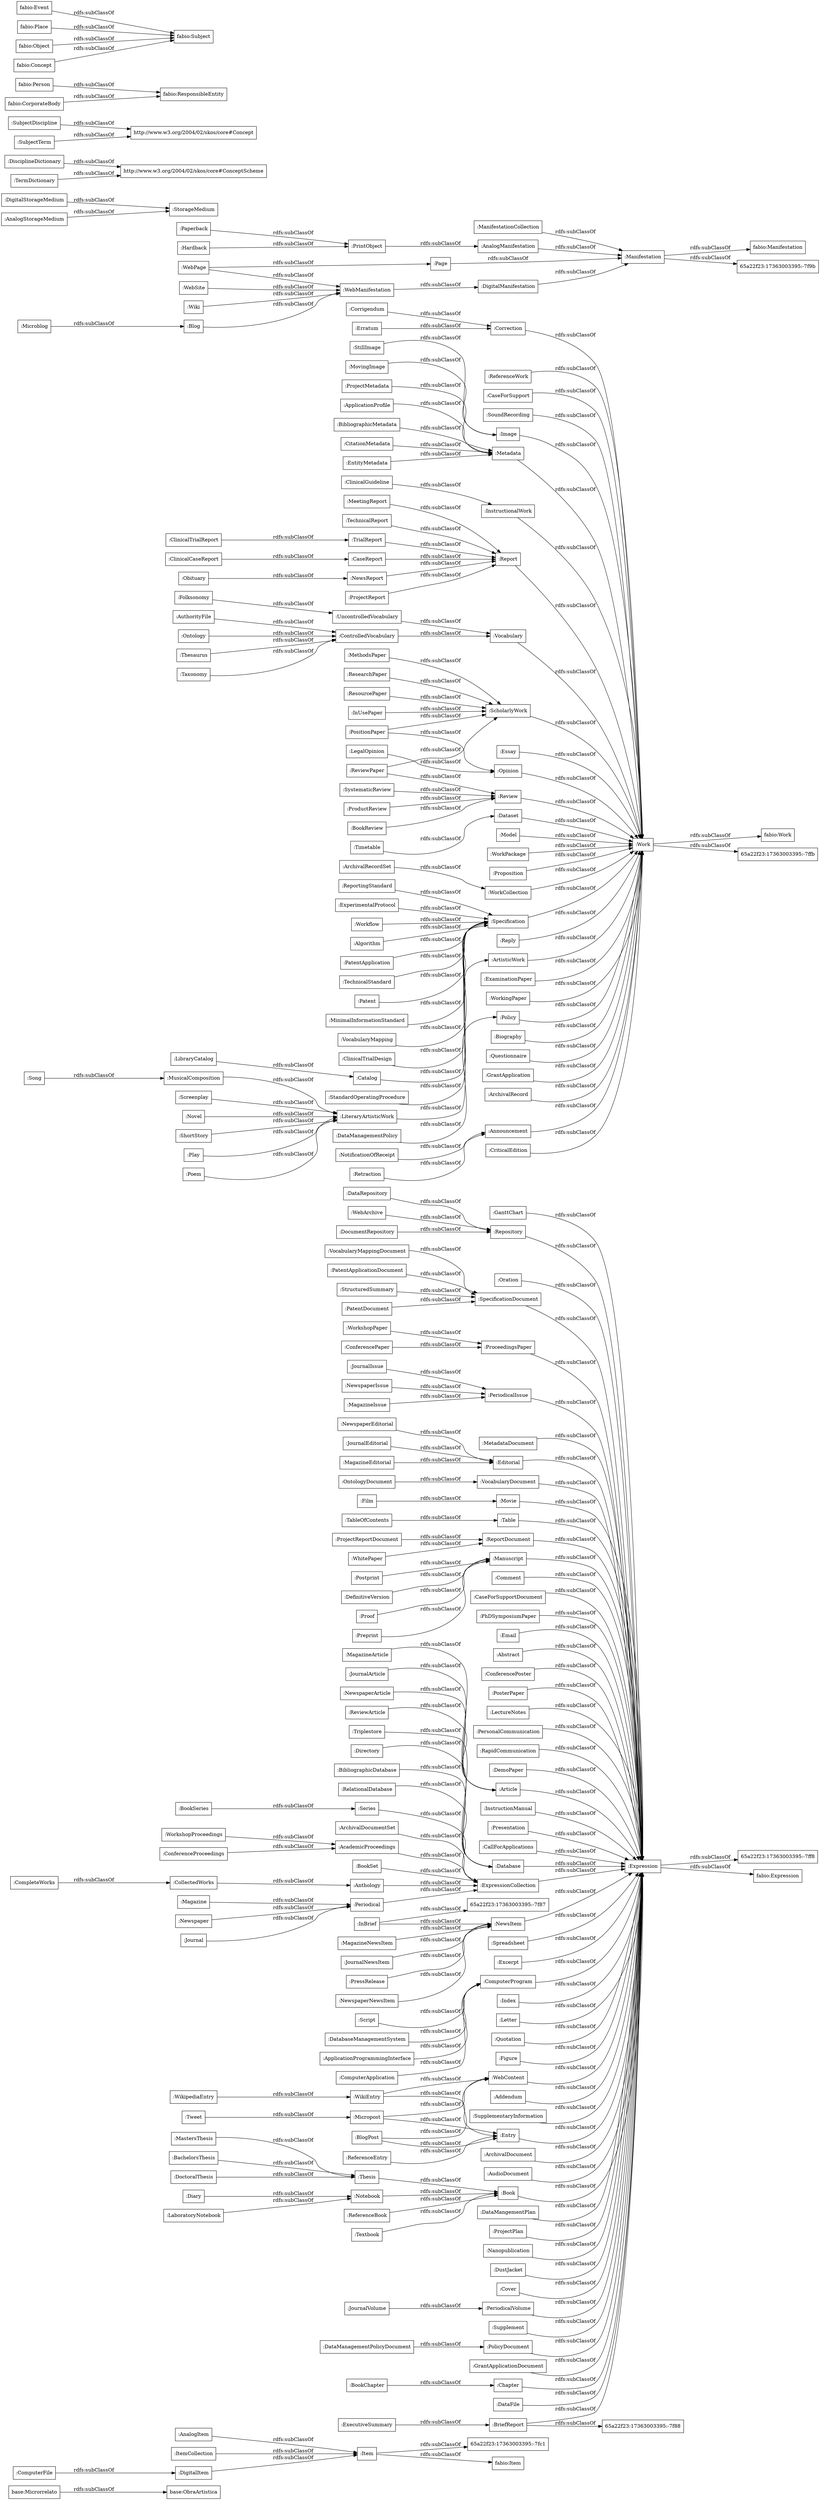 digraph ar2dtool_diagram { 
rankdir=LR;
size="1000"
node [shape = rectangle, color="black"]; "base:ObraArtistica" "base:Microrrelato" ":AnalogItem" ":Oration" ":Song" ":SpecificationDocument" ":ProceedingsPaper" ":ComputerFile" ":ReferenceWork" ":ReviewArticle" ":MethodsPaper" ":Diary" ":ReferenceEntry" ":LaboratoryNotebook" ":ClinicalTrialReport" ":ManifestationCollection" ":PeriodicalIssue" ":Textbook" ":CaseForSupport" ":SoundRecording" ":MetadataDocument" ":Editorial" ":Correction" ":PrintObject" ":PressRelease" ":Obituary" ":ResearchPaper" ":WebSite" ":Image" ":Metadata" ":ArchivalDocumentSet" "65a22f23:17363003395:-7fc1" ":BachelorsThesis" ":DigitalStorageMedium" ":Preprint" ":Micropost" ":VocabularyDocument" ":BookChapter" ":ConferencePaper" ":Workflow" ":Movie" ":Table" ":Ontology" ":Thesaurus" ":InstructionalWork" ":Corrigendum" ":SystematicReview" ":Report" ":Poem" ":ArchivalRecordSet" ":PatentDocument" "http://www.w3.org/2004/02/skos/core#ConceptScheme" ":Vocabulary" ":Screenplay" ":Wiki" ":DataRepository" ":Postprint" ":AcademicProceedings" ":ReportDocument" ":Manuscript" ":JournalIssue" ":StorageMedium" ":RelationalDatabase" ":Essay" ":Comment" ":NewspaperNewsItem" ":Film" ":EntityMetadata" ":AnalogStorageMedium" ":Thesis" ":CaseForSupportDocument" ":ProjectMetadata" ":Tweet" ":Algorithm" ":PhDSymposiumPaper" ":ComputerApplication" ":Folksonomy" ":ClinicalCaseReport" ":ExecutiveSummary" ":LegalOpinion" ":ScholarlyWork" ":NotificationOfReceipt" ":Triplestore" ":Email" ":Abstract" ":ConferencePoster" ":LiteraryArtisticWork" ":WebArchive" ":DisciplineDictionary" ":WebManifestation" ":InBrief" ":Novel" ":PatentApplication" ":Script" ":DataManagementPolicyDocument" ":ResourcePaper" ":ConferenceProceedings" "65a22f23:17363003395:-7f87" ":Model" ":PosterPaper" ":TechnicalStandard" ":LectureNotes" ":PersonalCommunication" ":DataManagementPolicy" "fabio:Item" ":Erratum" ":WikiEntry" ":StillImage" ":Item" ":RapidCommunication" ":TrialReport" ":WorkPackage" "65a22f23:17363003395:-7ff8" ":DemoPaper" ":InUsePaper" ":UncontrolledVocabulary" ":Article" ":InstructionManual" ":Presentation" ":Proposition" ":CallForApplications" ":WebPage" ":Database" ":VocabularyMappingDocument" ":Patent" ":Notebook" "65a22f23:17363003395:-7f88" ":Dataset" ":MinimalInformationStandard" ":PositionPaper" ":ExpressionCollection" ":NewsItem" ":Microblog" ":Magazine" ":CaseReport" ":ComputerProgram" ":Spreadsheet" ":BlogPost" ":Excerpt" ":ArtisticWork" ":Entry" ":Index" ":JournalVolume" ":JournalNewsItem" ":ProductReview" ":Taxonomy" ":WorkCollection" ":VocabularyMapping" ":Letter" ":WhitePaper" ":Paperback" ":Quotation" ":PatentApplicationDocument" ":Reply" ":Figure" ":BookReview" ":Specification" ":AnalogManifestation" ":ControlledVocabulary" ":BriefReport" ":Addendum" ":ExaminationPaper" ":BookSeries" ":Newspaper" ":Retraction" ":Review" ":WorkshopPaper" ":Opinion" ":WorkshopProceedings" ":Timetable" ":SupplementaryInformation" ":Book" ":ReviewPaper" ":WebContent" ":MovingImage" "fabio:Expression" ":ClinicalTrialDesign" ":MagazineNewsItem" ":ReferenceBook" ":ItemCollection" ":WikipediaEntry" ":DefinitiveVersion" ":ArchivalDocument" ":StandardOperatingProcedure" "http://www.w3.org/2004/02/skos/core#Concept" ":BookSet" ":ReportingStandard" ":ProjectReport" ":Anthology" ":MusicalComposition" ":AudioDocument" ":NewspaperIssue" ":MagazineIssue" ":Periodical" ":Manifestation" ":SubjectDiscipline" ":Expression" ":ProjectReportDocument" ":WorkingPaper" ":Catalog" ":MagazineArticle" ":Directory" ":PeriodicalVolume" ":NewspaperEditorial" ":Policy" ":Page" ":Biography" ":Questionnaire" ":MeetingReport" ":DataMangementPlan" ":ClinicalGuideline" ":ShortStory" ":StructuredSummary" ":ProjectPlan" ":CompleteWorks" ":OntologyDocument" ":DoctoralThesis" ":DocumentRepository" ":Nanopublication" ":DustJacket" ":Cover" ":SubjectTerm" ":Series" ":JournalEditorial" ":Hardback" ":PolicyDocument" ":MastersThesis" ":Supplement" "fabio:Manifestation" ":TableOfContents" ":Chapter" ":ExperimentalProtocol" "65a22f23:17363003395:-7f9b" ":GrantApplicationDocument" ":GrantApplication" ":TechnicalReport" ":Repository" ":DigitalItem" ":CollectedWorks" ":DigitalManifestation" ":DataFile" ":BibliographicDatabase" ":ArchivalRecord" ":TermDictionary" ":ApplicationProfile" ":NewsReport" ":Journal" "fabio:Work" ":Announcement" "65a22f23:17363003395:-7ffb" ":DatabaseManagementSystem" ":LibraryCatalog" ":BibliographicMetadata" ":CitationMetadata" ":GanttChart" ":AuthorityFile" ":Blog" ":MagazineEditorial" ":Play" ":CriticalEdition" ":JournalArticle" ":Work" ":Proof" ":ApplicationProgrammingInterface" ":NewspaperArticle" "fabio:Person" "fabio:Subject" "fabio:ResponsibleEntity" "fabio:CorporateBody" "fabio:Event" "fabio:Place" "fabio:Object" "fabio:Concept" ; /*classes style*/
	":Newspaper" -> ":Periodical" [ label = "rdfs:subClassOf" ];
	":Wiki" -> ":WebManifestation" [ label = "rdfs:subClassOf" ];
	":SubjectTerm" -> "http://www.w3.org/2004/02/skos/core#Concept" [ label = "rdfs:subClassOf" ];
	":Policy" -> ":Work" [ label = "rdfs:subClassOf" ];
	":WhitePaper" -> ":ReportDocument" [ label = "rdfs:subClassOf" ];
	":MethodsPaper" -> ":ScholarlyWork" [ label = "rdfs:subClassOf" ];
	":InstructionManual" -> ":Expression" [ label = "rdfs:subClassOf" ];
	":RapidCommunication" -> ":Expression" [ label = "rdfs:subClassOf" ];
	":Hardback" -> ":PrintObject" [ label = "rdfs:subClassOf" ];
	":ExecutiveSummary" -> ":BriefReport" [ label = "rdfs:subClassOf" ];
	":InBrief" -> "65a22f23:17363003395:-7f87" [ label = "rdfs:subClassOf" ];
	":InBrief" -> ":NewsItem" [ label = "rdfs:subClassOf" ];
	":ComputerProgram" -> ":Expression" [ label = "rdfs:subClassOf" ];
	":ArchivalRecordSet" -> ":WorkCollection" [ label = "rdfs:subClassOf" ];
	":Page" -> ":Manifestation" [ label = "rdfs:subClassOf" ];
	":DigitalStorageMedium" -> ":StorageMedium" [ label = "rdfs:subClassOf" ];
	":Editorial" -> ":Expression" [ label = "rdfs:subClassOf" ];
	":StillImage" -> ":Image" [ label = "rdfs:subClassOf" ];
	":Entry" -> ":Expression" [ label = "rdfs:subClassOf" ];
	":ClinicalCaseReport" -> ":CaseReport" [ label = "rdfs:subClassOf" ];
	":InUsePaper" -> ":ScholarlyWork" [ label = "rdfs:subClassOf" ];
	":Play" -> ":LiteraryArtisticWork" [ label = "rdfs:subClassOf" ];
	":MagazineIssue" -> ":PeriodicalIssue" [ label = "rdfs:subClassOf" ];
	":Workflow" -> ":Specification" [ label = "rdfs:subClassOf" ];
	":Article" -> ":Expression" [ label = "rdfs:subClassOf" ];
	":PhDSymposiumPaper" -> ":Expression" [ label = "rdfs:subClassOf" ];
	":Manuscript" -> ":Expression" [ label = "rdfs:subClassOf" ];
	":Script" -> ":ComputerProgram" [ label = "rdfs:subClassOf" ];
	":Spreadsheet" -> ":Expression" [ label = "rdfs:subClassOf" ];
	":MagazineArticle" -> ":Article" [ label = "rdfs:subClassOf" ];
	":Thesis" -> ":Book" [ label = "rdfs:subClassOf" ];
	":ExpressionCollection" -> ":Expression" [ label = "rdfs:subClassOf" ];
	":CallForApplications" -> ":Expression" [ label = "rdfs:subClassOf" ];
	":JournalNewsItem" -> ":NewsItem" [ label = "rdfs:subClassOf" ];
	"fabio:CorporateBody" -> "fabio:ResponsibleEntity" [ label = "rdfs:subClassOf" ];
	":Correction" -> ":Work" [ label = "rdfs:subClassOf" ];
	":TechnicalStandard" -> ":Specification" [ label = "rdfs:subClassOf" ];
	":Proposition" -> ":Work" [ label = "rdfs:subClassOf" ];
	":PressRelease" -> ":NewsItem" [ label = "rdfs:subClassOf" ];
	":RelationalDatabase" -> ":Database" [ label = "rdfs:subClassOf" ];
	":Series" -> ":ExpressionCollection" [ label = "rdfs:subClassOf" ];
	":Periodical" -> ":ExpressionCollection" [ label = "rdfs:subClassOf" ];
	":UncontrolledVocabulary" -> ":Vocabulary" [ label = "rdfs:subClassOf" ];
	"fabio:Place" -> "fabio:Subject" [ label = "rdfs:subClassOf" ];
	":ArchivalDocument" -> ":Expression" [ label = "rdfs:subClassOf" ];
	":AuthorityFile" -> ":ControlledVocabulary" [ label = "rdfs:subClassOf" ];
	":MagazineNewsItem" -> ":NewsItem" [ label = "rdfs:subClassOf" ];
	":Tweet" -> ":Micropost" [ label = "rdfs:subClassOf" ];
	":Song" -> ":MusicalComposition" [ label = "rdfs:subClassOf" ];
	":Paperback" -> ":PrintObject" [ label = "rdfs:subClassOf" ];
	":Specification" -> ":Work" [ label = "rdfs:subClassOf" ];
	":Preprint" -> ":Manuscript" [ label = "rdfs:subClassOf" ];
	":ProjectReportDocument" -> ":ReportDocument" [ label = "rdfs:subClassOf" ];
	":BlogPost" -> ":Entry" [ label = "rdfs:subClassOf" ];
	":BlogPost" -> ":WebContent" [ label = "rdfs:subClassOf" ];
	":Obituary" -> ":NewsReport" [ label = "rdfs:subClassOf" ];
	":CaseReport" -> ":Report" [ label = "rdfs:subClassOf" ];
	":Timetable" -> ":Dataset" [ label = "rdfs:subClassOf" ];
	":WorkshopProceedings" -> ":AcademicProceedings" [ label = "rdfs:subClassOf" ];
	":Retraction" -> ":Announcement" [ label = "rdfs:subClassOf" ];
	":Image" -> ":Work" [ label = "rdfs:subClassOf" ];
	":GrantApplication" -> ":Work" [ label = "rdfs:subClassOf" ];
	":MagazineEditorial" -> ":Editorial" [ label = "rdfs:subClassOf" ];
	":Textbook" -> ":Book" [ label = "rdfs:subClassOf" ];
	":StandardOperatingProcedure" -> ":Specification" [ label = "rdfs:subClassOf" ];
	":TableOfContents" -> ":Table" [ label = "rdfs:subClassOf" ];
	":Table" -> ":Expression" [ label = "rdfs:subClassOf" ];
	":JournalIssue" -> ":PeriodicalIssue" [ label = "rdfs:subClassOf" ];
	":PeriodicalIssue" -> ":Expression" [ label = "rdfs:subClassOf" ];
	":ClinicalTrialReport" -> ":TrialReport" [ label = "rdfs:subClassOf" ];
	":Metadata" -> ":Work" [ label = "rdfs:subClassOf" ];
	":ReferenceWork" -> ":Work" [ label = "rdfs:subClassOf" ];
	":Algorithm" -> ":Specification" [ label = "rdfs:subClassOf" ];
	":Diary" -> ":Notebook" [ label = "rdfs:subClassOf" ];
	":Review" -> ":Work" [ label = "rdfs:subClassOf" ];
	":MusicalComposition" -> ":LiteraryArtisticWork" [ label = "rdfs:subClassOf" ];
	":ReportingStandard" -> ":Specification" [ label = "rdfs:subClassOf" ];
	":NewspaperArticle" -> ":Article" [ label = "rdfs:subClassOf" ];
	":PeriodicalVolume" -> ":Expression" [ label = "rdfs:subClassOf" ];
	":MastersThesis" -> ":Thesis" [ label = "rdfs:subClassOf" ];
	":ConferencePaper" -> ":ProceedingsPaper" [ label = "rdfs:subClassOf" ];
	":Novel" -> ":LiteraryArtisticWork" [ label = "rdfs:subClassOf" ];
	":VocabularyMapping" -> ":Specification" [ label = "rdfs:subClassOf" ];
	":ResearchPaper" -> ":ScholarlyWork" [ label = "rdfs:subClassOf" ];
	":DataFile" -> ":Expression" [ label = "rdfs:subClassOf" ];
	":NewsReport" -> ":Report" [ label = "rdfs:subClassOf" ];
	":NewsItem" -> ":Expression" [ label = "rdfs:subClassOf" ];
	":Triplestore" -> ":Database" [ label = "rdfs:subClassOf" ];
	":ClinicalTrialDesign" -> ":Specification" [ label = "rdfs:subClassOf" ];
	":Cover" -> ":Expression" [ label = "rdfs:subClassOf" ];
	":Directory" -> ":Database" [ label = "rdfs:subClassOf" ];
	":Expression" -> "65a22f23:17363003395:-7ff8" [ label = "rdfs:subClassOf" ];
	":Expression" -> "fabio:Expression" [ label = "rdfs:subClassOf" ];
	":TermDictionary" -> "http://www.w3.org/2004/02/skos/core#ConceptScheme" [ label = "rdfs:subClassOf" ];
	":Item" -> "65a22f23:17363003395:-7fc1" [ label = "rdfs:subClassOf" ];
	":Item" -> "fabio:Item" [ label = "rdfs:subClassOf" ];
	":ArtisticWork" -> ":Work" [ label = "rdfs:subClassOf" ];
	":DustJacket" -> ":Expression" [ label = "rdfs:subClassOf" ];
	":Notebook" -> ":Book" [ label = "rdfs:subClassOf" ];
	":Postprint" -> ":Manuscript" [ label = "rdfs:subClassOf" ];
	":NewspaperIssue" -> ":PeriodicalIssue" [ label = "rdfs:subClassOf" ];
	":Patent" -> ":Specification" [ label = "rdfs:subClassOf" ];
	":Addendum" -> ":Expression" [ label = "rdfs:subClassOf" ];
	":WorkPackage" -> ":Work" [ label = "rdfs:subClassOf" ];
	":Dataset" -> ":Work" [ label = "rdfs:subClassOf" ];
	":NewspaperNewsItem" -> ":NewsItem" [ label = "rdfs:subClassOf" ];
	":DataRepository" -> ":Repository" [ label = "rdfs:subClassOf" ];
	":VocabularyMappingDocument" -> ":SpecificationDocument" [ label = "rdfs:subClassOf" ];
	":ItemCollection" -> ":Item" [ label = "rdfs:subClassOf" ];
	":Biography" -> ":Work" [ label = "rdfs:subClassOf" ];
	":AudioDocument" -> ":Expression" [ label = "rdfs:subClassOf" ];
	":Report" -> ":Work" [ label = "rdfs:subClassOf" ];
	":GrantApplicationDocument" -> ":Expression" [ label = "rdfs:subClassOf" ];
	":DefinitiveVersion" -> ":Manuscript" [ label = "rdfs:subClassOf" ];
	":Ontology" -> ":ControlledVocabulary" [ label = "rdfs:subClassOf" ];
	":Blog" -> ":WebManifestation" [ label = "rdfs:subClassOf" ];
	":SystematicReview" -> ":Review" [ label = "rdfs:subClassOf" ];
	":Magazine" -> ":Periodical" [ label = "rdfs:subClassOf" ];
	":ResourcePaper" -> ":ScholarlyWork" [ label = "rdfs:subClassOf" ];
	":JournalEditorial" -> ":Editorial" [ label = "rdfs:subClassOf" ];
	":AcademicProceedings" -> ":ExpressionCollection" [ label = "rdfs:subClassOf" ];
	":LaboratoryNotebook" -> ":Notebook" [ label = "rdfs:subClassOf" ];
	":Oration" -> ":Expression" [ label = "rdfs:subClassOf" ];
	":DemoPaper" -> ":Expression" [ label = "rdfs:subClassOf" ];
	":BookChapter" -> ":Chapter" [ label = "rdfs:subClassOf" ];
	":PrintObject" -> ":AnalogManifestation" [ label = "rdfs:subClassOf" ];
	":BachelorsThesis" -> ":Thesis" [ label = "rdfs:subClassOf" ];
	":Manifestation" -> "65a22f23:17363003395:-7f9b" [ label = "rdfs:subClassOf" ];
	":Manifestation" -> "fabio:Manifestation" [ label = "rdfs:subClassOf" ];
	":StructuredSummary" -> ":SpecificationDocument" [ label = "rdfs:subClassOf" ];
	":Excerpt" -> ":Expression" [ label = "rdfs:subClassOf" ];
	":CaseForSupportDocument" -> ":Expression" [ label = "rdfs:subClassOf" ];
	":SoundRecording" -> ":Work" [ label = "rdfs:subClassOf" ];
	":MinimalInformationStandard" -> ":Specification" [ label = "rdfs:subClassOf" ];
	":VocabularyDocument" -> ":Expression" [ label = "rdfs:subClassOf" ];
	":ConferenceProceedings" -> ":AcademicProceedings" [ label = "rdfs:subClassOf" ];
	":ManifestationCollection" -> ":Manifestation" [ label = "rdfs:subClassOf" ];
	":ExaminationPaper" -> ":Work" [ label = "rdfs:subClassOf" ];
	":GanttChart" -> ":Expression" [ label = "rdfs:subClassOf" ];
	":BookSet" -> ":ExpressionCollection" [ label = "rdfs:subClassOf" ];
	":Supplement" -> ":Expression" [ label = "rdfs:subClassOf" ];
	":ReviewPaper" -> ":Review" [ label = "rdfs:subClassOf" ];
	":ReviewPaper" -> ":ScholarlyWork" [ label = "rdfs:subClassOf" ];
	":CaseForSupport" -> ":Work" [ label = "rdfs:subClassOf" ];
	":Corrigendum" -> ":Correction" [ label = "rdfs:subClassOf" ];
	":DigitalItem" -> ":Item" [ label = "rdfs:subClassOf" ];
	":Database" -> ":Expression" [ label = "rdfs:subClassOf" ];
	":SubjectDiscipline" -> "http://www.w3.org/2004/02/skos/core#Concept" [ label = "rdfs:subClassOf" ];
	":ShortStory" -> ":LiteraryArtisticWork" [ label = "rdfs:subClassOf" ];
	":WebSite" -> ":WebManifestation" [ label = "rdfs:subClassOf" ];
	":CitationMetadata" -> ":Metadata" [ label = "rdfs:subClassOf" ];
	":DocumentRepository" -> ":Repository" [ label = "rdfs:subClassOf" ];
	":Index" -> ":Expression" [ label = "rdfs:subClassOf" ];
	":Work" -> "65a22f23:17363003395:-7ffb" [ label = "rdfs:subClassOf" ];
	":Work" -> "fabio:Work" [ label = "rdfs:subClassOf" ];
	":JournalArticle" -> ":Article" [ label = "rdfs:subClassOf" ];
	":CollectedWorks" -> ":Anthology" [ label = "rdfs:subClassOf" ];
	":AnalogManifestation" -> ":Manifestation" [ label = "rdfs:subClassOf" ];
	":EntityMetadata" -> ":Metadata" [ label = "rdfs:subClassOf" ];
	":LiteraryArtisticWork" -> ":ArtisticWork" [ label = "rdfs:subClassOf" ];
	":ConferencePoster" -> ":Expression" [ label = "rdfs:subClassOf" ];
	"fabio:Object" -> "fabio:Subject" [ label = "rdfs:subClassOf" ];
	"fabio:Event" -> "fabio:Subject" [ label = "rdfs:subClassOf" ];
	":WebArchive" -> ":Repository" [ label = "rdfs:subClassOf" ];
	":Abstract" -> ":Expression" [ label = "rdfs:subClassOf" ];
	":WebManifestation" -> ":DigitalManifestation" [ label = "rdfs:subClassOf" ];
	":WorkshopPaper" -> ":ProceedingsPaper" [ label = "rdfs:subClassOf" ];
	":Catalog" -> ":Specification" [ label = "rdfs:subClassOf" ];
	":BookReview" -> ":Review" [ label = "rdfs:subClassOf" ];
	":Essay" -> ":Work" [ label = "rdfs:subClassOf" ];
	":DataMangementPlan" -> ":Expression" [ label = "rdfs:subClassOf" ];
	":Folksonomy" -> ":UncontrolledVocabulary" [ label = "rdfs:subClassOf" ];
	"fabio:Concept" -> "fabio:Subject" [ label = "rdfs:subClassOf" ];
	":DatabaseManagementSystem" -> ":ComputerProgram" [ label = "rdfs:subClassOf" ];
	":Chapter" -> ":Expression" [ label = "rdfs:subClassOf" ];
	":PatentApplicationDocument" -> ":SpecificationDocument" [ label = "rdfs:subClassOf" ];
	":ReportDocument" -> ":Expression" [ label = "rdfs:subClassOf" ];
	":ProductReview" -> ":Review" [ label = "rdfs:subClassOf" ];
	":TechnicalReport" -> ":Report" [ label = "rdfs:subClassOf" ];
	":NewspaperEditorial" -> ":Editorial" [ label = "rdfs:subClassOf" ];
	":Repository" -> ":Expression" [ label = "rdfs:subClassOf" ];
	":ExperimentalProtocol" -> ":Specification" [ label = "rdfs:subClassOf" ];
	":PatentApplication" -> ":Specification" [ label = "rdfs:subClassOf" ];
	":Erratum" -> ":Correction" [ label = "rdfs:subClassOf" ];
	":Vocabulary" -> ":Work" [ label = "rdfs:subClassOf" ];
	":WikiEntry" -> ":Entry" [ label = "rdfs:subClassOf" ];
	":WikiEntry" -> ":WebContent" [ label = "rdfs:subClassOf" ];
	":ReferenceBook" -> ":Book" [ label = "rdfs:subClassOf" ];
	":BibliographicMetadata" -> ":Metadata" [ label = "rdfs:subClassOf" ];
	":Announcement" -> ":Work" [ label = "rdfs:subClassOf" ];
	":LibraryCatalog" -> ":Catalog" [ label = "rdfs:subClassOf" ];
	":DigitalManifestation" -> ":Manifestation" [ label = "rdfs:subClassOf" ];
	":Journal" -> ":Periodical" [ label = "rdfs:subClassOf" ];
	":ReviewArticle" -> ":Article" [ label = "rdfs:subClassOf" ];
	":Micropost" -> ":WebContent" [ label = "rdfs:subClassOf" ];
	":Micropost" -> ":Entry" [ label = "rdfs:subClassOf" ];
	":Movie" -> ":Expression" [ label = "rdfs:subClassOf" ];
	":PositionPaper" -> ":ScholarlyWork" [ label = "rdfs:subClassOf" ];
	":PositionPaper" -> ":Opinion" [ label = "rdfs:subClassOf" ];
	":LectureNotes" -> ":Expression" [ label = "rdfs:subClassOf" ];
	":DisciplineDictionary" -> "http://www.w3.org/2004/02/skos/core#ConceptScheme" [ label = "rdfs:subClassOf" ];
	":PosterPaper" -> ":Expression" [ label = "rdfs:subClassOf" ];
	":BriefReport" -> ":Expression" [ label = "rdfs:subClassOf" ];
	":BriefReport" -> "65a22f23:17363003395:-7f88" [ label = "rdfs:subClassOf" ];
	":ComputerApplication" -> ":ComputerProgram" [ label = "rdfs:subClassOf" ];
	":Proof" -> ":Manuscript" [ label = "rdfs:subClassOf" ];
	":WorkCollection" -> ":Work" [ label = "rdfs:subClassOf" ];
	":InstructionalWork" -> ":Work" [ label = "rdfs:subClassOf" ];
	"base:Microrrelato" -> "base:ObraArtistica" [ label = "rdfs:subClassOf" ];
	":Letter" -> ":Expression" [ label = "rdfs:subClassOf" ];
	":SpecificationDocument" -> ":Expression" [ label = "rdfs:subClassOf" ];
	":ControlledVocabulary" -> ":Vocabulary" [ label = "rdfs:subClassOf" ];
	":ComputerFile" -> ":DigitalItem" [ label = "rdfs:subClassOf" ];
	":MovingImage" -> ":Image" [ label = "rdfs:subClassOf" ];
	":JournalVolume" -> ":PeriodicalVolume" [ label = "rdfs:subClassOf" ];
	":ApplicationProfile" -> ":Metadata" [ label = "rdfs:subClassOf" ];
	":OntologyDocument" -> ":VocabularyDocument" [ label = "rdfs:subClassOf" ];
	":Model" -> ":Work" [ label = "rdfs:subClassOf" ];
	":WebContent" -> ":Expression" [ label = "rdfs:subClassOf" ];
	":Screenplay" -> ":LiteraryArtisticWork" [ label = "rdfs:subClassOf" ];
	":DataManagementPolicy" -> ":Policy" [ label = "rdfs:subClassOf" ];
	":Film" -> ":Movie" [ label = "rdfs:subClassOf" ];
	":PersonalCommunication" -> ":Expression" [ label = "rdfs:subClassOf" ];
	":Poem" -> ":LiteraryArtisticWork" [ label = "rdfs:subClassOf" ];
	":Email" -> ":Expression" [ label = "rdfs:subClassOf" ];
	":Opinion" -> ":Work" [ label = "rdfs:subClassOf" ];
	":CompleteWorks" -> ":CollectedWorks" [ label = "rdfs:subClassOf" ];
	":SupplementaryInformation" -> ":Expression" [ label = "rdfs:subClassOf" ];
	":MeetingReport" -> ":Report" [ label = "rdfs:subClassOf" ];
	":LegalOpinion" -> ":Opinion" [ label = "rdfs:subClassOf" ];
	":Microblog" -> ":Blog" [ label = "rdfs:subClassOf" ];
	":DoctoralThesis" -> ":Thesis" [ label = "rdfs:subClassOf" ];
	":DataManagementPolicyDocument" -> ":PolicyDocument" [ label = "rdfs:subClassOf" ];
	":ClinicalGuideline" -> ":InstructionalWork" [ label = "rdfs:subClassOf" ];
	":NotificationOfReceipt" -> ":Announcement" [ label = "rdfs:subClassOf" ];
	":Comment" -> ":Expression" [ label = "rdfs:subClassOf" ];
	":PolicyDocument" -> ":Expression" [ label = "rdfs:subClassOf" ];
	":MetadataDocument" -> ":Expression" [ label = "rdfs:subClassOf" ];
	":WebPage" -> ":WebManifestation" [ label = "rdfs:subClassOf" ];
	":WebPage" -> ":Page" [ label = "rdfs:subClassOf" ];
	":WikipediaEntry" -> ":WikiEntry" [ label = "rdfs:subClassOf" ];
	":ProceedingsPaper" -> ":Expression" [ label = "rdfs:subClassOf" ];
	":Reply" -> ":Work" [ label = "rdfs:subClassOf" ];
	":ReferenceEntry" -> ":Entry" [ label = "rdfs:subClassOf" ];
	":ApplicationProgrammingInterface" -> ":ComputerProgram" [ label = "rdfs:subClassOf" ];
	":WorkingPaper" -> ":Work" [ label = "rdfs:subClassOf" ];
	":Questionnaire" -> ":Work" [ label = "rdfs:subClassOf" ];
	":TrialReport" -> ":Report" [ label = "rdfs:subClassOf" ];
	":AnalogStorageMedium" -> ":StorageMedium" [ label = "rdfs:subClassOf" ];
	":BookSeries" -> ":Series" [ label = "rdfs:subClassOf" ];
	":ArchivalDocumentSet" -> ":ExpressionCollection" [ label = "rdfs:subClassOf" ];
	":Nanopublication" -> ":Expression" [ label = "rdfs:subClassOf" ];
	":BibliographicDatabase" -> ":Database" [ label = "rdfs:subClassOf" ];
	":Presentation" -> ":Expression" [ label = "rdfs:subClassOf" ];
	":PatentDocument" -> ":SpecificationDocument" [ label = "rdfs:subClassOf" ];
	":Figure" -> ":Expression" [ label = "rdfs:subClassOf" ];
	":ProjectPlan" -> ":Expression" [ label = "rdfs:subClassOf" ];
	"fabio:Person" -> "fabio:ResponsibleEntity" [ label = "rdfs:subClassOf" ];
	":Book" -> ":Expression" [ label = "rdfs:subClassOf" ];
	":CriticalEdition" -> ":Work" [ label = "rdfs:subClassOf" ];
	":ProjectMetadata" -> ":Metadata" [ label = "rdfs:subClassOf" ];
	":ScholarlyWork" -> ":Work" [ label = "rdfs:subClassOf" ];
	":Anthology" -> ":ExpressionCollection" [ label = "rdfs:subClassOf" ];
	":Quotation" -> ":Expression" [ label = "rdfs:subClassOf" ];
	":Taxonomy" -> ":ControlledVocabulary" [ label = "rdfs:subClassOf" ];
	":AnalogItem" -> ":Item" [ label = "rdfs:subClassOf" ];
	":Thesaurus" -> ":ControlledVocabulary" [ label = "rdfs:subClassOf" ];
	":ArchivalRecord" -> ":Work" [ label = "rdfs:subClassOf" ];
	":ProjectReport" -> ":Report" [ label = "rdfs:subClassOf" ];

}
